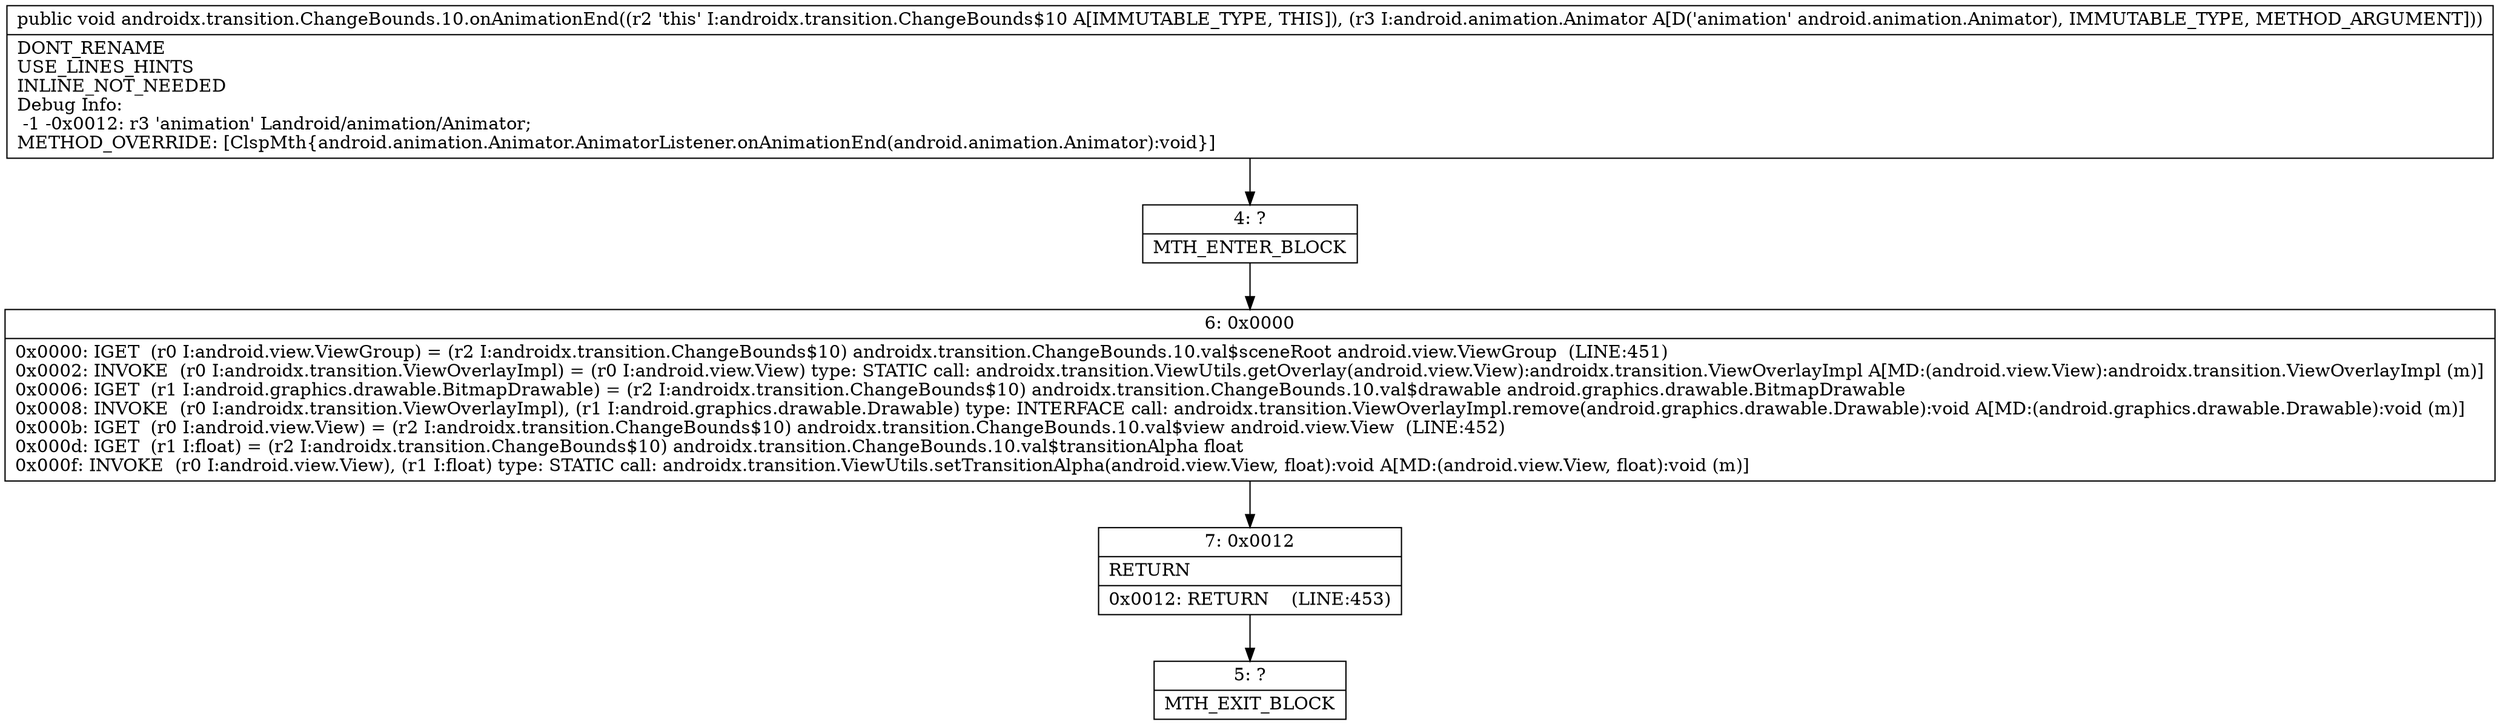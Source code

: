 digraph "CFG forandroidx.transition.ChangeBounds.10.onAnimationEnd(Landroid\/animation\/Animator;)V" {
Node_4 [shape=record,label="{4\:\ ?|MTH_ENTER_BLOCK\l}"];
Node_6 [shape=record,label="{6\:\ 0x0000|0x0000: IGET  (r0 I:android.view.ViewGroup) = (r2 I:androidx.transition.ChangeBounds$10) androidx.transition.ChangeBounds.10.val$sceneRoot android.view.ViewGroup  (LINE:451)\l0x0002: INVOKE  (r0 I:androidx.transition.ViewOverlayImpl) = (r0 I:android.view.View) type: STATIC call: androidx.transition.ViewUtils.getOverlay(android.view.View):androidx.transition.ViewOverlayImpl A[MD:(android.view.View):androidx.transition.ViewOverlayImpl (m)]\l0x0006: IGET  (r1 I:android.graphics.drawable.BitmapDrawable) = (r2 I:androidx.transition.ChangeBounds$10) androidx.transition.ChangeBounds.10.val$drawable android.graphics.drawable.BitmapDrawable \l0x0008: INVOKE  (r0 I:androidx.transition.ViewOverlayImpl), (r1 I:android.graphics.drawable.Drawable) type: INTERFACE call: androidx.transition.ViewOverlayImpl.remove(android.graphics.drawable.Drawable):void A[MD:(android.graphics.drawable.Drawable):void (m)]\l0x000b: IGET  (r0 I:android.view.View) = (r2 I:androidx.transition.ChangeBounds$10) androidx.transition.ChangeBounds.10.val$view android.view.View  (LINE:452)\l0x000d: IGET  (r1 I:float) = (r2 I:androidx.transition.ChangeBounds$10) androidx.transition.ChangeBounds.10.val$transitionAlpha float \l0x000f: INVOKE  (r0 I:android.view.View), (r1 I:float) type: STATIC call: androidx.transition.ViewUtils.setTransitionAlpha(android.view.View, float):void A[MD:(android.view.View, float):void (m)]\l}"];
Node_7 [shape=record,label="{7\:\ 0x0012|RETURN\l|0x0012: RETURN    (LINE:453)\l}"];
Node_5 [shape=record,label="{5\:\ ?|MTH_EXIT_BLOCK\l}"];
MethodNode[shape=record,label="{public void androidx.transition.ChangeBounds.10.onAnimationEnd((r2 'this' I:androidx.transition.ChangeBounds$10 A[IMMUTABLE_TYPE, THIS]), (r3 I:android.animation.Animator A[D('animation' android.animation.Animator), IMMUTABLE_TYPE, METHOD_ARGUMENT]))  | DONT_RENAME\lUSE_LINES_HINTS\lINLINE_NOT_NEEDED\lDebug Info:\l  \-1 \-0x0012: r3 'animation' Landroid\/animation\/Animator;\lMETHOD_OVERRIDE: [ClspMth\{android.animation.Animator.AnimatorListener.onAnimationEnd(android.animation.Animator):void\}]\l}"];
MethodNode -> Node_4;Node_4 -> Node_6;
Node_6 -> Node_7;
Node_7 -> Node_5;
}

